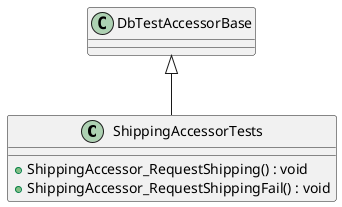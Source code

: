 @startuml
class ShippingAccessorTests {
    + ShippingAccessor_RequestShipping() : void
    + ShippingAccessor_RequestShippingFail() : void
}
DbTestAccessorBase <|-- ShippingAccessorTests
@enduml
